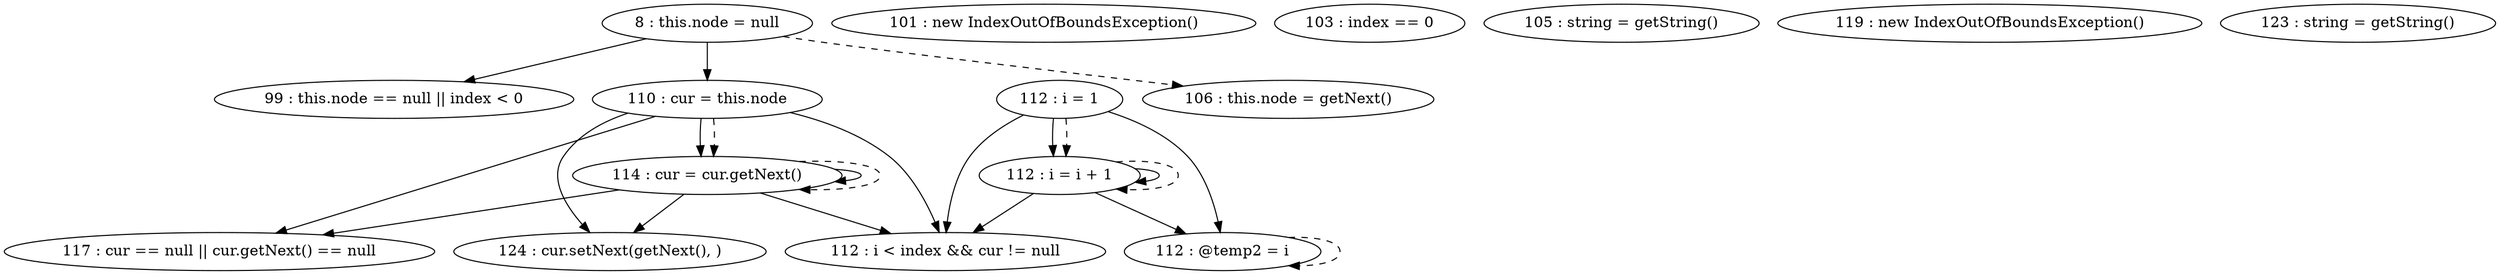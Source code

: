 digraph G {
"8 : this.node = null"
"8 : this.node = null" -> "99 : this.node == null || index < 0"
"8 : this.node = null" -> "110 : cur = this.node"
"8 : this.node = null" -> "106 : this.node = getNext()" [style=dashed]
"99 : this.node == null || index < 0"
"101 : new IndexOutOfBoundsException()"
"103 : index == 0"
"105 : string = getString()"
"106 : this.node = getNext()"
"110 : cur = this.node"
"110 : cur = this.node" -> "117 : cur == null || cur.getNext() == null"
"110 : cur = this.node" -> "112 : i < index && cur != null"
"110 : cur = this.node" -> "114 : cur = cur.getNext()"
"110 : cur = this.node" -> "124 : cur.setNext(getNext(), )"
"110 : cur = this.node" -> "114 : cur = cur.getNext()" [style=dashed]
"112 : i = 1"
"112 : i = 1" -> "112 : i = i + 1"
"112 : i = 1" -> "112 : i < index && cur != null"
"112 : i = 1" -> "112 : @temp2 = i"
"112 : i = 1" -> "112 : i = i + 1" [style=dashed]
"112 : i < index && cur != null"
"114 : cur = cur.getNext()"
"114 : cur = cur.getNext()" -> "117 : cur == null || cur.getNext() == null"
"114 : cur = cur.getNext()" -> "112 : i < index && cur != null"
"114 : cur = cur.getNext()" -> "114 : cur = cur.getNext()"
"114 : cur = cur.getNext()" -> "124 : cur.setNext(getNext(), )"
"114 : cur = cur.getNext()" -> "114 : cur = cur.getNext()" [style=dashed]
"112 : @temp2 = i"
"112 : @temp2 = i" -> "112 : @temp2 = i" [style=dashed]
"112 : i = i + 1"
"112 : i = i + 1" -> "112 : i = i + 1"
"112 : i = i + 1" -> "112 : i < index && cur != null"
"112 : i = i + 1" -> "112 : @temp2 = i"
"112 : i = i + 1" -> "112 : i = i + 1" [style=dashed]
"117 : cur == null || cur.getNext() == null"
"119 : new IndexOutOfBoundsException()"
"123 : string = getString()"
"124 : cur.setNext(getNext(), )"
}